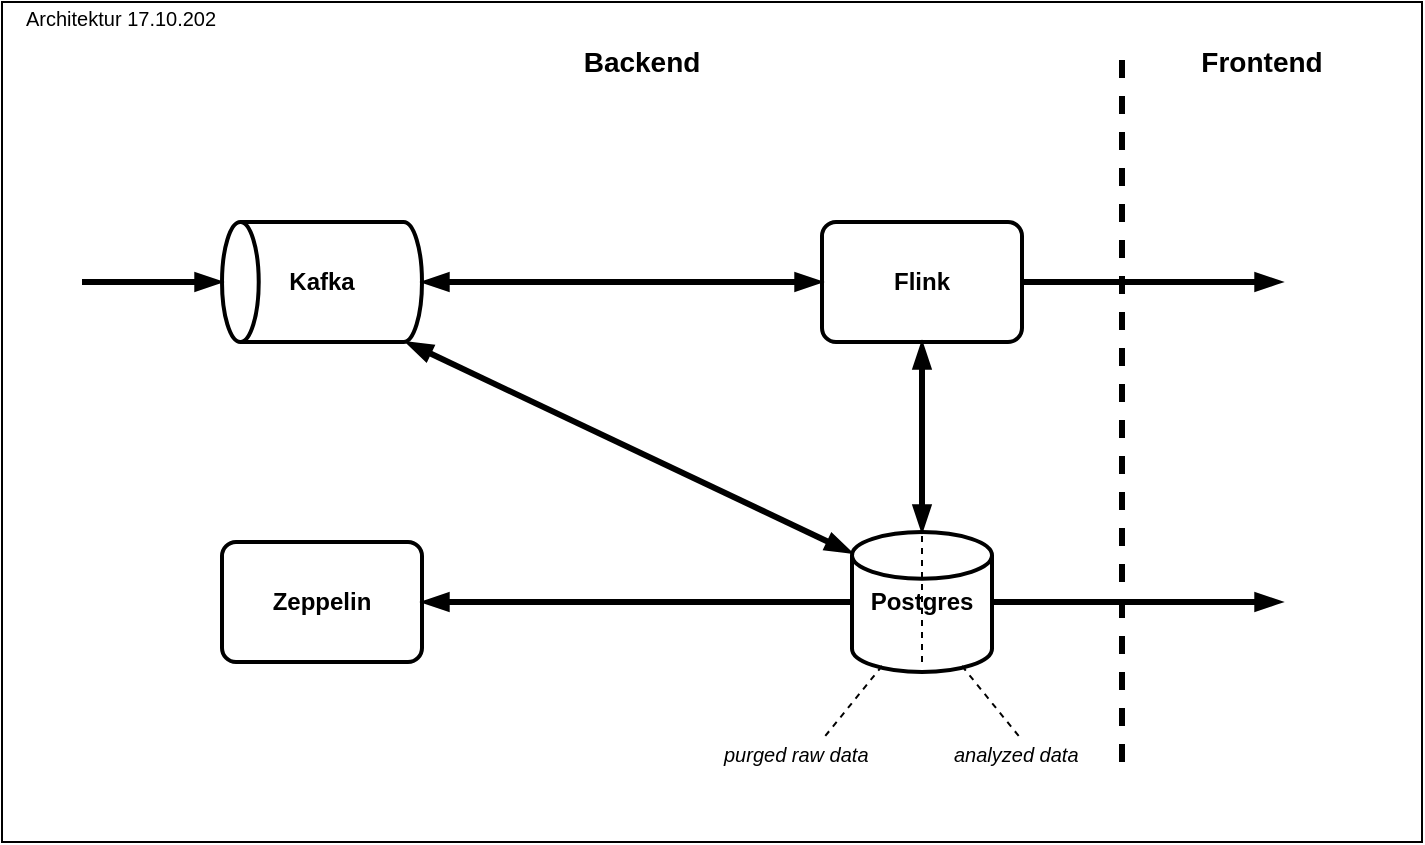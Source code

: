 <mxfile version="12.1.3" type="device" pages="1"><diagram id="oEQQt_3KIhc6aQd0HUW2" name="Page-1"><mxGraphModel dx="768" dy="636" grid="1" gridSize="10" guides="1" tooltips="1" connect="1" arrows="1" fold="1" page="1" pageScale="1" pageWidth="850" pageHeight="1100" math="0" shadow="0"><root><mxCell id="0"/><mxCell id="1" parent="0"/><mxCell id="Dvl4k7VznOPvDb4NPoAd-32" value="" style="rounded=0;whiteSpace=wrap;html=1;shadow=0;fontFamily=Comic Sans MS;fontSize=1;fontColor=#000000;fillColor=none;" parent="1" vertex="1"><mxGeometry y="100" width="710" height="420" as="geometry"/></mxCell><mxCell id="Dvl4k7VznOPvDb4NPoAd-6" style="edgeStyle=orthogonalEdgeStyle;rounded=0;orthogonalLoop=1;jettySize=auto;html=1;startArrow=blockThin;startFill=1;strokeColor=#000000;strokeWidth=3;endArrow=blockThin;endFill=1;" parent="1" source="Dvl4k7VznOPvDb4NPoAd-1" target="Dvl4k7VznOPvDb4NPoAd-3" edge="1"><mxGeometry relative="1" as="geometry"/></mxCell><mxCell id="Dvl4k7VznOPvDb4NPoAd-1" value="" style="strokeWidth=2;html=1;shape=mxgraph.flowchart.direct_data;whiteSpace=wrap;direction=west;fontColor=#000000;fillColor=none;" parent="1" vertex="1"><mxGeometry x="110" y="210" width="100" height="60" as="geometry"/></mxCell><mxCell id="Dvl4k7VznOPvDb4NPoAd-7" style="edgeStyle=orthogonalEdgeStyle;rounded=0;orthogonalLoop=1;jettySize=auto;html=1;entryX=0.5;entryY=1;entryDx=0;entryDy=0;startArrow=blockThin;startFill=1;strokeColor=#000000;strokeWidth=3;endArrow=blockThin;endFill=1;" parent="1" source="Dvl4k7VznOPvDb4NPoAd-2" target="Dvl4k7VznOPvDb4NPoAd-3" edge="1"><mxGeometry relative="1" as="geometry"/></mxCell><mxCell id="Dvl4k7VznOPvDb4NPoAd-10" style="edgeStyle=orthogonalEdgeStyle;rounded=0;orthogonalLoop=1;jettySize=auto;html=1;startArrow=none;startFill=0;entryX=1;entryY=0.5;entryDx=0;entryDy=0;strokeColor=#000000;strokeWidth=3;endArrow=blockThin;endFill=1;" parent="1" source="Dvl4k7VznOPvDb4NPoAd-2" target="Dvl4k7VznOPvDb4NPoAd-5" edge="1"><mxGeometry relative="1" as="geometry"><mxPoint x="260" y="430" as="targetPoint"/></mxGeometry></mxCell><mxCell id="Dvl4k7VznOPvDb4NPoAd-22" style="edgeStyle=orthogonalEdgeStyle;rounded=0;orthogonalLoop=1;jettySize=auto;html=1;startArrow=none;startFill=0;fontFamily=Comic Sans MS;strokeWidth=3;endArrow=blockThin;endFill=1;" parent="1" source="Dvl4k7VznOPvDb4NPoAd-2" edge="1"><mxGeometry relative="1" as="geometry"><mxPoint x="640" y="400" as="targetPoint"/><Array as="points"><mxPoint x="640" y="400"/></Array></mxGeometry></mxCell><mxCell id="Dvl4k7VznOPvDb4NPoAd-2" value="" style="strokeWidth=2;html=1;shape=mxgraph.flowchart.database;whiteSpace=wrap;fillColor=none;" parent="1" vertex="1"><mxGeometry x="425" y="365" width="70" height="70" as="geometry"/></mxCell><mxCell id="Dvl4k7VznOPvDb4NPoAd-20" style="edgeStyle=orthogonalEdgeStyle;rounded=0;orthogonalLoop=1;jettySize=auto;html=1;startArrow=none;startFill=0;fontFamily=Comic Sans MS;strokeWidth=3;endArrow=blockThin;endFill=1;" parent="1" source="Dvl4k7VznOPvDb4NPoAd-3" edge="1"><mxGeometry relative="1" as="geometry"><mxPoint x="640" y="240" as="targetPoint"/></mxGeometry></mxCell><mxCell id="Dvl4k7VznOPvDb4NPoAd-3" value="" style="rounded=1;whiteSpace=wrap;html=1;absoluteArcSize=1;arcSize=14;strokeWidth=2;fillColor=none;" parent="1" vertex="1"><mxGeometry x="410" y="210" width="100" height="60" as="geometry"/></mxCell><mxCell id="Dvl4k7VznOPvDb4NPoAd-5" value="" style="rounded=1;whiteSpace=wrap;html=1;absoluteArcSize=1;arcSize=14;strokeWidth=2;fillColor=none;" parent="1" vertex="1"><mxGeometry x="110" y="370" width="100" height="60" as="geometry"/></mxCell><mxCell id="Dvl4k7VznOPvDb4NPoAd-9" value="" style="endArrow=blockThin;startArrow=blockThin;html=1;entryX=0.08;entryY=0;entryDx=0;entryDy=0;entryPerimeter=0;exitX=0;exitY=0.15;exitDx=0;exitDy=0;exitPerimeter=0;fontColor=#00FF00;strokeColor=#000000;strokeWidth=3;endFill=1;startFill=1;" parent="1" source="Dvl4k7VznOPvDb4NPoAd-2" target="Dvl4k7VznOPvDb4NPoAd-1" edge="1"><mxGeometry width="50" height="50" relative="1" as="geometry"><mxPoint x="350" y="400" as="sourcePoint"/><mxPoint x="400" y="350" as="targetPoint"/></mxGeometry></mxCell><mxCell id="Dvl4k7VznOPvDb4NPoAd-11" value="&lt;font&gt;Kafka&lt;/font&gt;" style="text;html=1;strokeColor=none;fillColor=none;align=center;verticalAlign=middle;whiteSpace=wrap;rounded=0;fontFamily=Helvetica;fontStyle=1" parent="1" vertex="1"><mxGeometry x="140" y="230" width="40" height="20" as="geometry"/></mxCell><mxCell id="Dvl4k7VznOPvDb4NPoAd-12" value="Postgres" style="text;html=1;strokeColor=none;fillColor=none;align=center;verticalAlign=middle;whiteSpace=wrap;rounded=0;fontFamily=Helvetica;shadow=0;fontStyle=1" parent="1" vertex="1"><mxGeometry x="440" y="390" width="40" height="20" as="geometry"/></mxCell><mxCell id="Dvl4k7VznOPvDb4NPoAd-13" value="Zeppelin" style="text;html=1;strokeColor=none;fillColor=none;align=center;verticalAlign=middle;whiteSpace=wrap;rounded=0;fontFamily=Helvetica;fontStyle=1" parent="1" vertex="1"><mxGeometry x="140" y="390" width="40" height="20" as="geometry"/></mxCell><mxCell id="Dvl4k7VznOPvDb4NPoAd-14" value="Flink" style="text;html=1;strokeColor=none;fillColor=none;align=center;verticalAlign=middle;whiteSpace=wrap;rounded=0;fontFamily=Helvetica;fontStyle=1" parent="1" vertex="1"><mxGeometry x="440" y="230" width="40" height="20" as="geometry"/></mxCell><mxCell id="Dvl4k7VznOPvDb4NPoAd-15" value="" style="endArrow=none;dashed=1;html=1;fontFamily=Comic Sans MS;entryX=0.5;entryY=0;entryDx=0;entryDy=0;entryPerimeter=0;" parent="1" edge="1" target="Dvl4k7VznOPvDb4NPoAd-2"><mxGeometry width="50" height="50" relative="1" as="geometry"><mxPoint x="460" y="430" as="sourcePoint"/><mxPoint x="460" y="390" as="targetPoint"/></mxGeometry></mxCell><mxCell id="Dvl4k7VznOPvDb4NPoAd-19" value="" style="endArrow=none;html=1;fontFamily=Comic Sans MS;dashed=1;strokeWidth=3;" parent="1" edge="1"><mxGeometry width="50" height="50" relative="1" as="geometry"><mxPoint x="560" y="480" as="sourcePoint"/><mxPoint x="560" y="120" as="targetPoint"/></mxGeometry></mxCell><mxCell id="Dvl4k7VznOPvDb4NPoAd-23" value="&lt;b style=&quot;font-size: 14px;&quot;&gt;Backend&lt;/b&gt;" style="text;html=1;strokeColor=none;fillColor=none;align=center;verticalAlign=middle;whiteSpace=wrap;rounded=0;fontFamily=Helvetica;fontSize=14;" parent="1" vertex="1"><mxGeometry x="300" y="120" width="40" height="20" as="geometry"/></mxCell><mxCell id="Dvl4k7VznOPvDb4NPoAd-24" value="&lt;b style=&quot;font-size: 14px;&quot;&gt;Frontend&lt;/b&gt;" style="text;html=1;strokeColor=none;fillColor=none;align=center;verticalAlign=middle;whiteSpace=wrap;rounded=0;fontFamily=Helvetica;fontSize=14;" parent="1" vertex="1"><mxGeometry x="610" y="120" width="40" height="20" as="geometry"/></mxCell><mxCell id="Dvl4k7VznOPvDb4NPoAd-26" value="" style="endArrow=blockThin;html=1;fontFamily=Comic Sans MS;fontColor=#00FF00;entryX=1;entryY=0.5;entryDx=0;entryDy=0;entryPerimeter=0;strokeWidth=3;endFill=1;" parent="1" target="Dvl4k7VznOPvDb4NPoAd-1" edge="1"><mxGeometry width="50" height="50" relative="1" as="geometry"><mxPoint x="40" y="240" as="sourcePoint"/><mxPoint x="80" y="210" as="targetPoint"/></mxGeometry></mxCell><mxCell id="Dvl4k7VznOPvDb4NPoAd-27" value="" style="endArrow=none;dashed=1;html=1;strokeColor=#000000;strokeWidth=1;fontFamily=Comic Sans MS;fontColor=#00FF00;fontSize=1;entryX=0.071;entryY=0.929;entryDx=0;entryDy=0;entryPerimeter=0;" parent="1" edge="1"><mxGeometry width="50" height="50" relative="1" as="geometry"><mxPoint x="440" y="432" as="sourcePoint"/><mxPoint x="410" y="469" as="targetPoint"/></mxGeometry></mxCell><mxCell id="Dvl4k7VznOPvDb4NPoAd-29" value="&lt;i&gt;&lt;font style=&quot;font-size: 10px&quot;&gt;purged raw data&lt;br&gt;&lt;/font&gt;&lt;/i&gt;" style="text;html=1;resizable=0;points=[];autosize=1;align=left;verticalAlign=top;spacingTop=-4;fontSize=1;fontFamily=Helvetica;fontColor=#000000;" parent="1" vertex="1"><mxGeometry x="359" y="468" width="100" height="10" as="geometry"/></mxCell><mxCell id="Dvl4k7VznOPvDb4NPoAd-30" value="&lt;i&gt;&lt;font style=&quot;font-size: 10px&quot;&gt;analyzed data&lt;br&gt;&lt;/font&gt;&lt;/i&gt;" style="text;html=1;resizable=0;points=[];autosize=1;align=left;verticalAlign=top;spacingTop=-4;fontSize=1;fontFamily=Helvetica;fontColor=#000000;" parent="1" vertex="1"><mxGeometry x="474" y="468" width="80" height="10" as="geometry"/></mxCell><mxCell id="Dvl4k7VznOPvDb4NPoAd-33" value="&lt;font style=&quot;font-size: 10px&quot;&gt;Architektur 17.10.202&lt;br&gt;&lt;/font&gt;" style="text;html=1;resizable=0;points=[];autosize=1;align=left;verticalAlign=top;spacingTop=-4;fontSize=1;fontFamily=Helvetica;fontColor=#000000;" parent="1" vertex="1"><mxGeometry x="10" y="100" width="130" height="10" as="geometry"/></mxCell><mxCell id="Dvl4k7VznOPvDb4NPoAd-34" value="" style="endArrow=none;dashed=1;html=1;strokeColor=#000000;strokeWidth=1;fontFamily=Comic Sans MS;fontColor=#00FF00;fontSize=1;entryX=0.071;entryY=0.929;entryDx=0;entryDy=0;entryPerimeter=0;" parent="1" edge="1"><mxGeometry width="50" height="50" relative="1" as="geometry"><mxPoint x="480" y="432" as="sourcePoint"/><mxPoint x="510" y="469" as="targetPoint"/></mxGeometry></mxCell></root></mxGraphModel></diagram></mxfile>